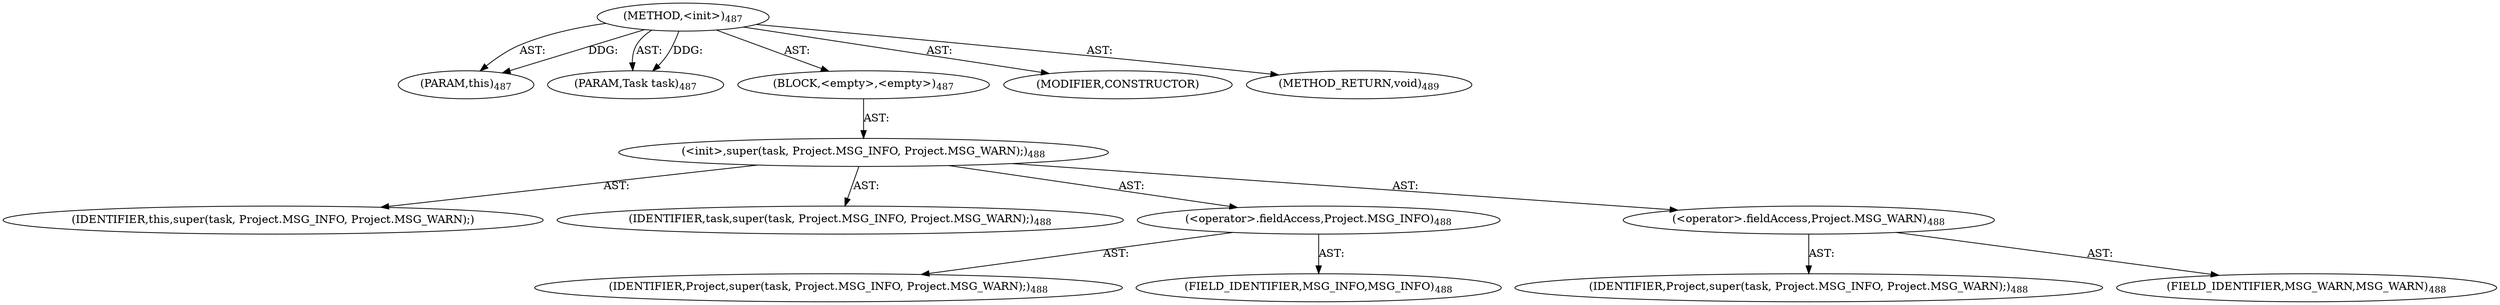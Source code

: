 digraph "&lt;init&gt;" {  
"111669149727" [label = <(METHOD,&lt;init&gt;)<SUB>487</SUB>> ]
"115964116997" [label = <(PARAM,this)<SUB>487</SUB>> ]
"115964116998" [label = <(PARAM,Task task)<SUB>487</SUB>> ]
"25769803846" [label = <(BLOCK,&lt;empty&gt;,&lt;empty&gt;)<SUB>487</SUB>> ]
"30064771072" [label = <(&lt;init&gt;,super(task, Project.MSG_INFO, Project.MSG_WARN);)<SUB>488</SUB>> ]
"68719476753" [label = <(IDENTIFIER,this,super(task, Project.MSG_INFO, Project.MSG_WARN);)> ]
"68719476754" [label = <(IDENTIFIER,task,super(task, Project.MSG_INFO, Project.MSG_WARN);)<SUB>488</SUB>> ]
"30064771073" [label = <(&lt;operator&gt;.fieldAccess,Project.MSG_INFO)<SUB>488</SUB>> ]
"68719476755" [label = <(IDENTIFIER,Project,super(task, Project.MSG_INFO, Project.MSG_WARN);)<SUB>488</SUB>> ]
"55834574848" [label = <(FIELD_IDENTIFIER,MSG_INFO,MSG_INFO)<SUB>488</SUB>> ]
"30064771074" [label = <(&lt;operator&gt;.fieldAccess,Project.MSG_WARN)<SUB>488</SUB>> ]
"68719476756" [label = <(IDENTIFIER,Project,super(task, Project.MSG_INFO, Project.MSG_WARN);)<SUB>488</SUB>> ]
"55834574849" [label = <(FIELD_IDENTIFIER,MSG_WARN,MSG_WARN)<SUB>488</SUB>> ]
"133143986260" [label = <(MODIFIER,CONSTRUCTOR)> ]
"128849018911" [label = <(METHOD_RETURN,void)<SUB>489</SUB>> ]
  "111669149727" -> "115964116997"  [ label = "AST: "] 
  "111669149727" -> "115964116998"  [ label = "AST: "] 
  "111669149727" -> "25769803846"  [ label = "AST: "] 
  "111669149727" -> "133143986260"  [ label = "AST: "] 
  "111669149727" -> "128849018911"  [ label = "AST: "] 
  "25769803846" -> "30064771072"  [ label = "AST: "] 
  "30064771072" -> "68719476753"  [ label = "AST: "] 
  "30064771072" -> "68719476754"  [ label = "AST: "] 
  "30064771072" -> "30064771073"  [ label = "AST: "] 
  "30064771072" -> "30064771074"  [ label = "AST: "] 
  "30064771073" -> "68719476755"  [ label = "AST: "] 
  "30064771073" -> "55834574848"  [ label = "AST: "] 
  "30064771074" -> "68719476756"  [ label = "AST: "] 
  "30064771074" -> "55834574849"  [ label = "AST: "] 
  "111669149727" -> "115964116997"  [ label = "DDG: "] 
  "111669149727" -> "115964116998"  [ label = "DDG: "] 
}
